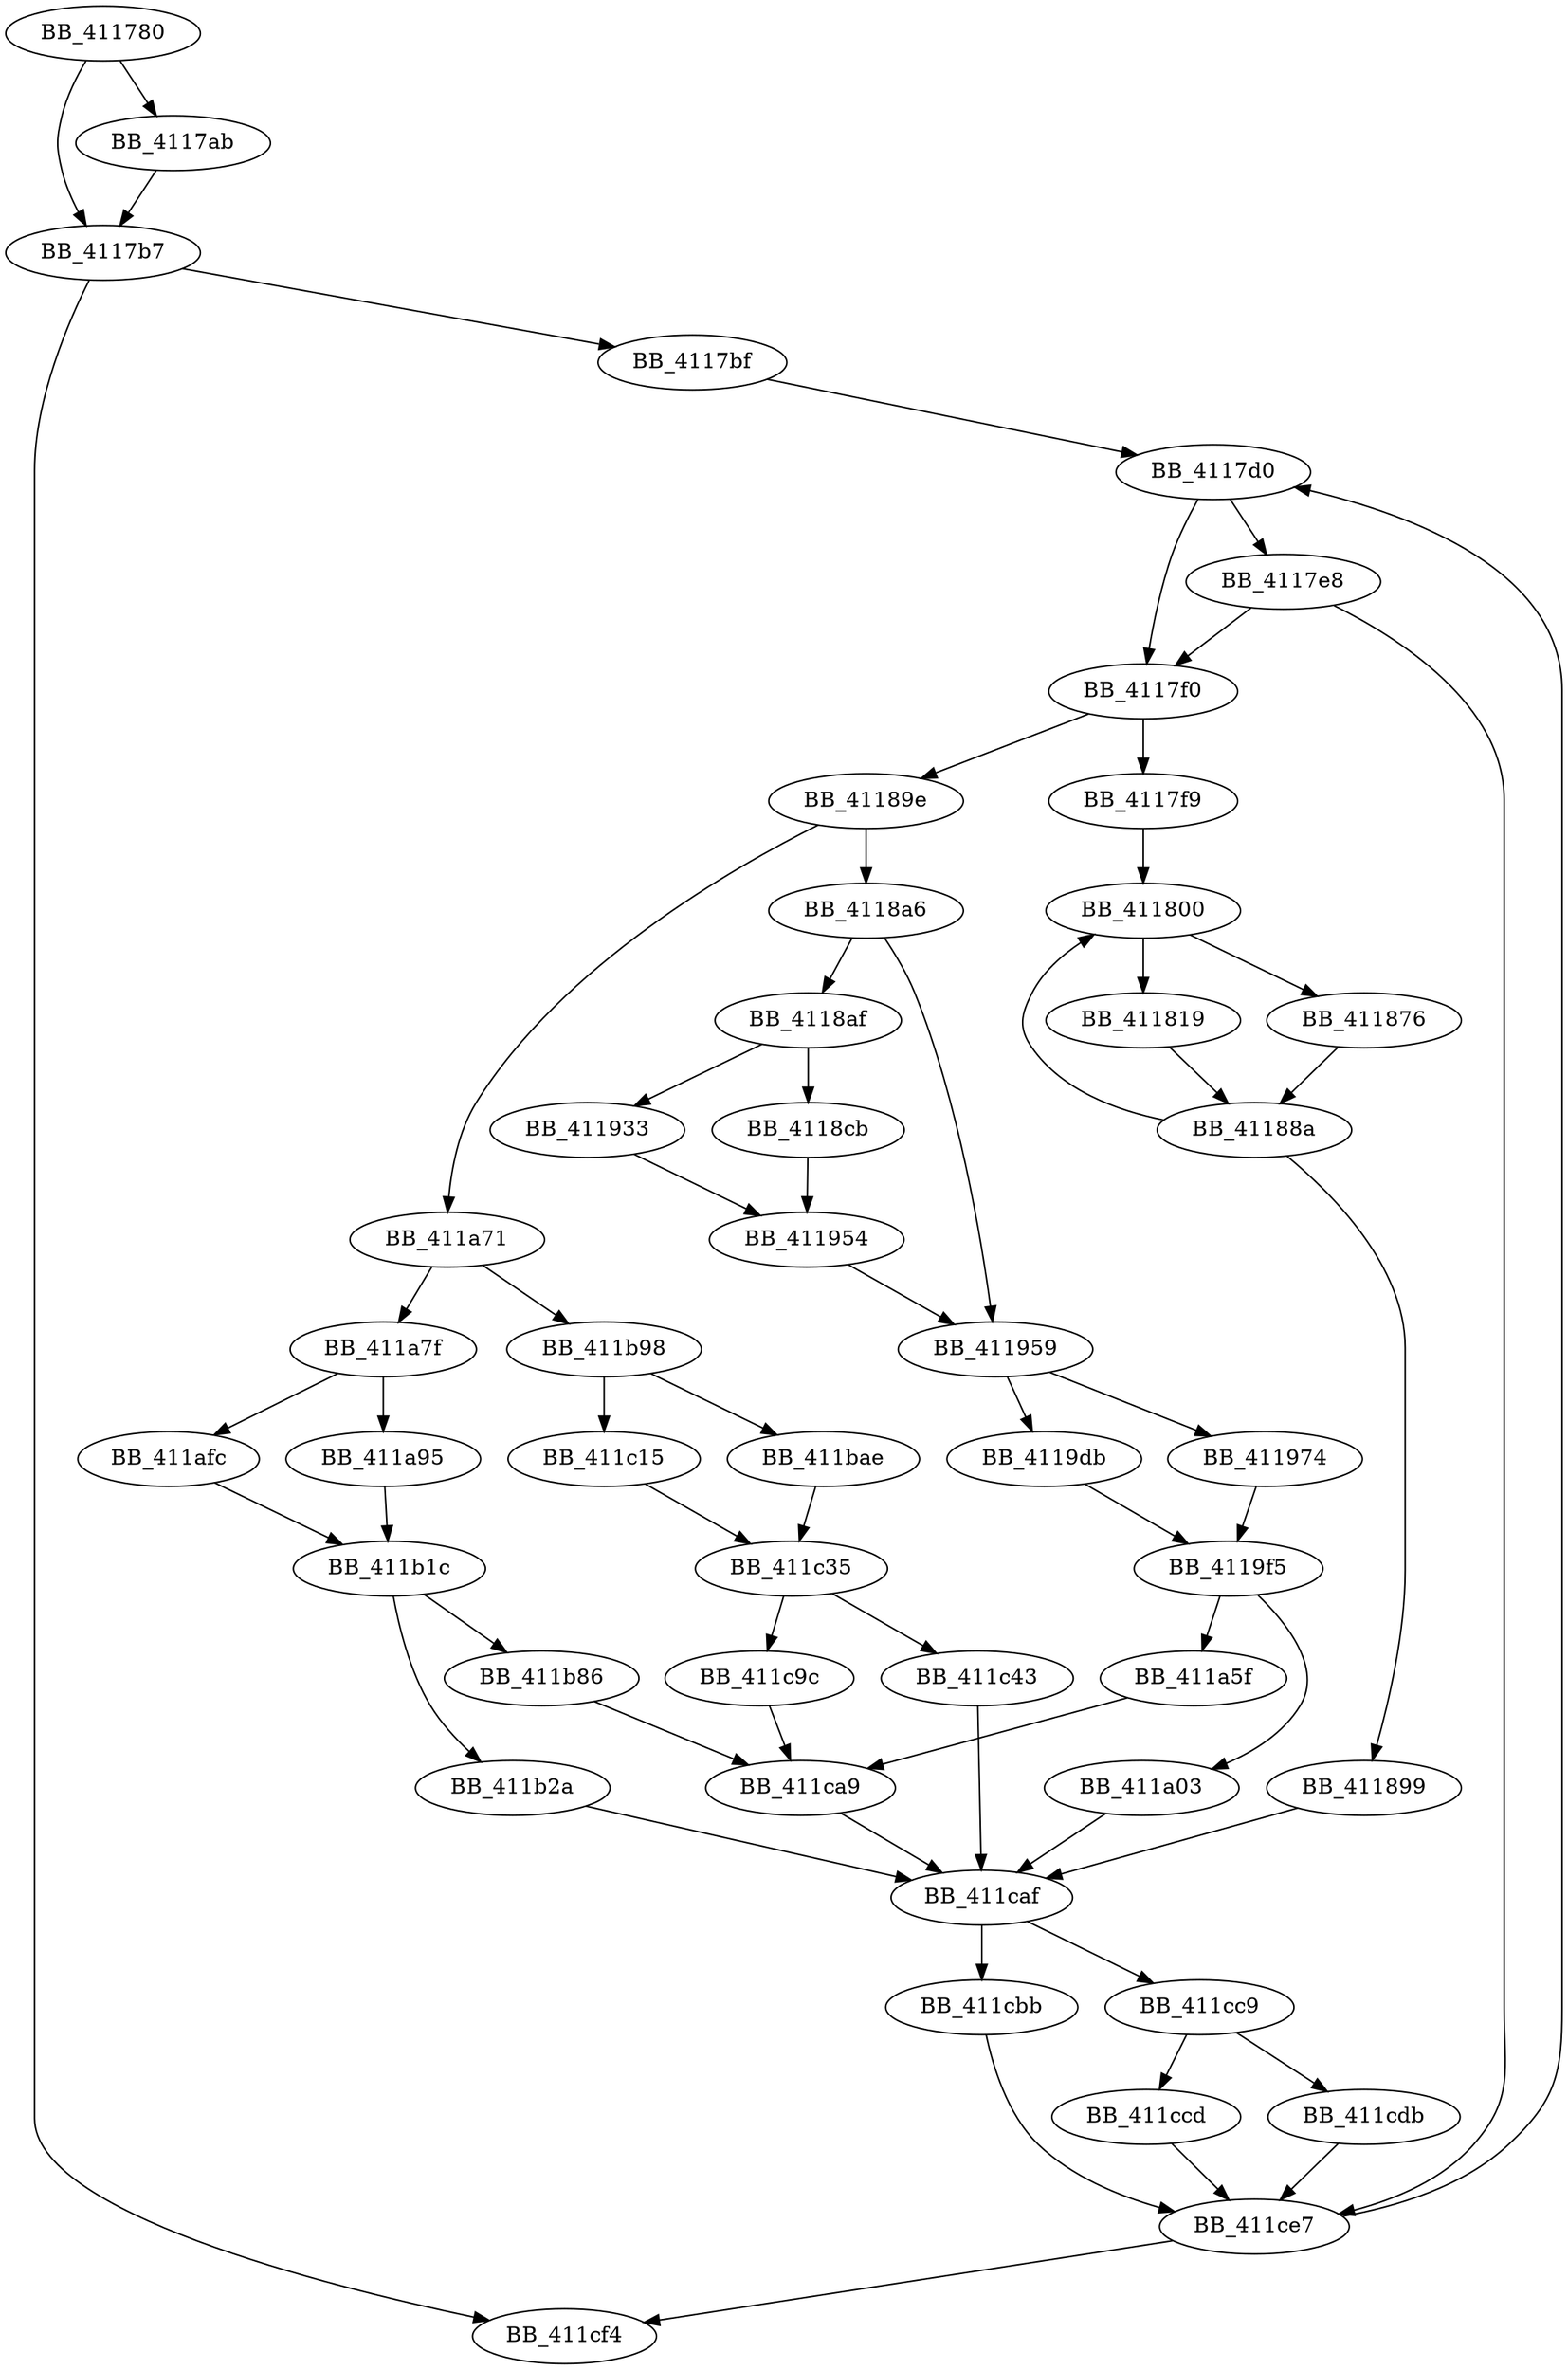 DiGraph sub_411780{
BB_411780->BB_4117ab
BB_411780->BB_4117b7
BB_4117ab->BB_4117b7
BB_4117b7->BB_4117bf
BB_4117b7->BB_411cf4
BB_4117bf->BB_4117d0
BB_4117d0->BB_4117e8
BB_4117d0->BB_4117f0
BB_4117e8->BB_4117f0
BB_4117e8->BB_411ce7
BB_4117f0->BB_4117f9
BB_4117f0->BB_41189e
BB_4117f9->BB_411800
BB_411800->BB_411819
BB_411800->BB_411876
BB_411819->BB_41188a
BB_411876->BB_41188a
BB_41188a->BB_411800
BB_41188a->BB_411899
BB_411899->BB_411caf
BB_41189e->BB_4118a6
BB_41189e->BB_411a71
BB_4118a6->BB_4118af
BB_4118a6->BB_411959
BB_4118af->BB_4118cb
BB_4118af->BB_411933
BB_4118cb->BB_411954
BB_411933->BB_411954
BB_411954->BB_411959
BB_411959->BB_411974
BB_411959->BB_4119db
BB_411974->BB_4119f5
BB_4119db->BB_4119f5
BB_4119f5->BB_411a03
BB_4119f5->BB_411a5f
BB_411a03->BB_411caf
BB_411a5f->BB_411ca9
BB_411a71->BB_411a7f
BB_411a71->BB_411b98
BB_411a7f->BB_411a95
BB_411a7f->BB_411afc
BB_411a95->BB_411b1c
BB_411afc->BB_411b1c
BB_411b1c->BB_411b2a
BB_411b1c->BB_411b86
BB_411b2a->BB_411caf
BB_411b86->BB_411ca9
BB_411b98->BB_411bae
BB_411b98->BB_411c15
BB_411bae->BB_411c35
BB_411c15->BB_411c35
BB_411c35->BB_411c43
BB_411c35->BB_411c9c
BB_411c43->BB_411caf
BB_411c9c->BB_411ca9
BB_411ca9->BB_411caf
BB_411caf->BB_411cbb
BB_411caf->BB_411cc9
BB_411cbb->BB_411ce7
BB_411cc9->BB_411ccd
BB_411cc9->BB_411cdb
BB_411ccd->BB_411ce7
BB_411cdb->BB_411ce7
BB_411ce7->BB_4117d0
BB_411ce7->BB_411cf4
}
